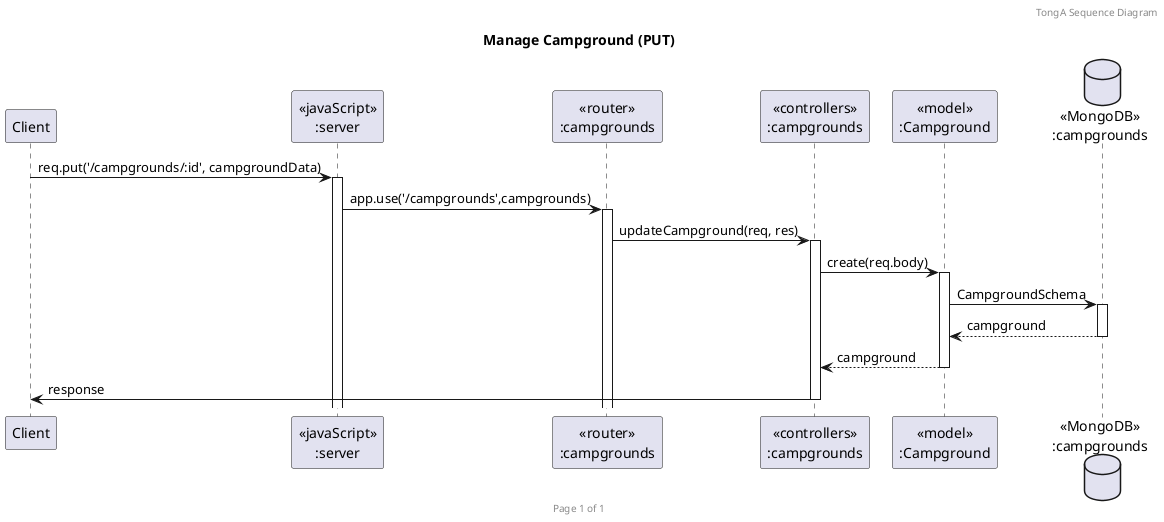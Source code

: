 @startuml Manage HCampground (PUT)

header TongA Sequence Diagram
footer Page %page% of %lastpage%
title "Manage Campground (PUT)"

participant "Client" as client
participant "<<javaScript>>\n:server" as server
participant "<<router>>\n:campgrounds" as routerCampgrounds
participant "<<controllers>>\n:campgrounds" as controllersCampgrounds
participant "<<model>>\n:Campground" as modelCampground
database "<<MongoDB>>\n:campgrounds" as CampgroundsDatabase

client->server ++:req.put('/campgrounds/:id', campgroundData)
server->routerCampgrounds ++:app.use('/campgrounds',campgrounds)
routerCampgrounds -> controllersCampgrounds ++:updateCampground(req, res)
controllersCampgrounds->modelCampground ++:create(req.body)
modelCampground ->CampgroundsDatabase ++: CampgroundSchema
CampgroundsDatabase --> modelCampground --: campground
controllersCampgrounds <-- modelCampground --:campground
controllersCampgrounds->client --:response

@enduml
